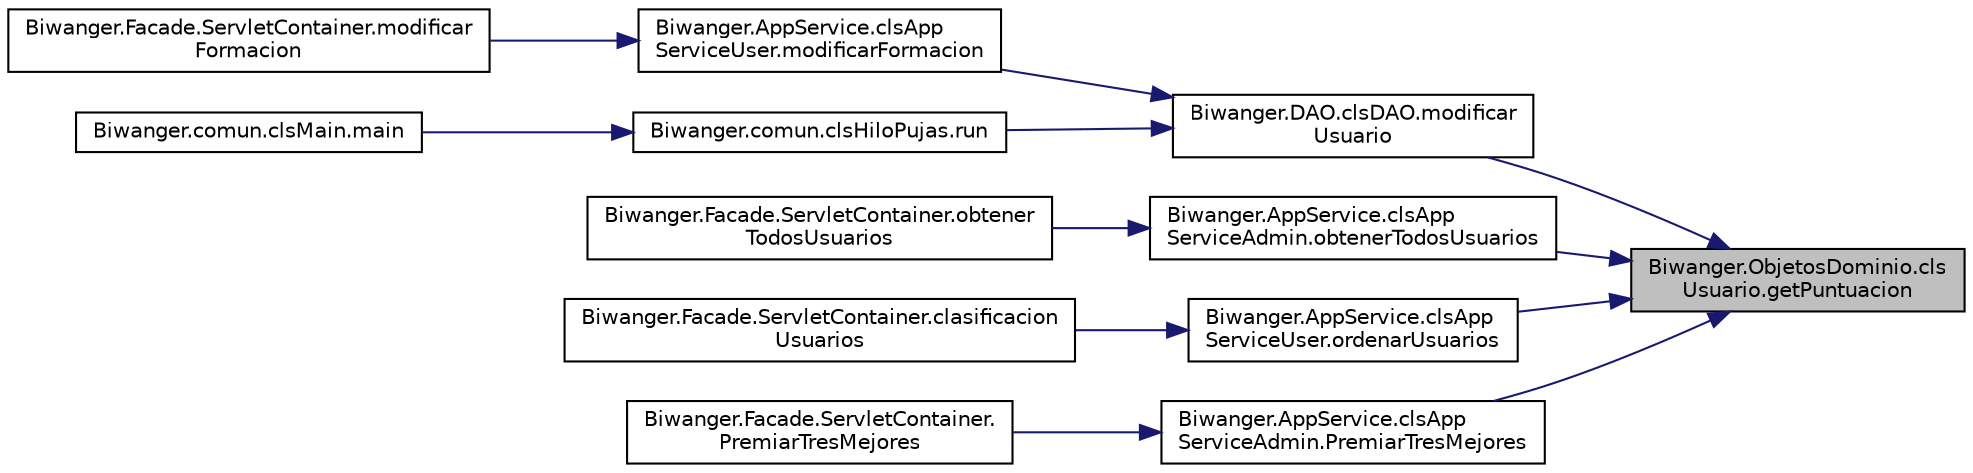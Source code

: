 digraph "Biwanger.ObjetosDominio.clsUsuario.getPuntuacion"
{
 // LATEX_PDF_SIZE
  edge [fontname="Helvetica",fontsize="10",labelfontname="Helvetica",labelfontsize="10"];
  node [fontname="Helvetica",fontsize="10",shape=record];
  rankdir="RL";
  Node1 [label="Biwanger.ObjetosDominio.cls\lUsuario.getPuntuacion",height=0.2,width=0.4,color="black", fillcolor="grey75", style="filled", fontcolor="black",tooltip=" "];
  Node1 -> Node2 [dir="back",color="midnightblue",fontsize="10",style="solid",fontname="Helvetica"];
  Node2 [label="Biwanger.DAO.clsDAO.modificar\lUsuario",height=0.2,width=0.4,color="black", fillcolor="white", style="filled",URL="$class_biwanger_1_1_d_a_o_1_1cls_d_a_o.html#a9023a1387d6ec5f85cdc4344bf54a557",tooltip=" "];
  Node2 -> Node3 [dir="back",color="midnightblue",fontsize="10",style="solid",fontname="Helvetica"];
  Node3 [label="Biwanger.AppService.clsApp\lServiceUser.modificarFormacion",height=0.2,width=0.4,color="black", fillcolor="white", style="filled",URL="$class_biwanger_1_1_app_service_1_1cls_app_service_user.html#a45ddc53a6dd70ce80584469e19be2399",tooltip=" "];
  Node3 -> Node4 [dir="back",color="midnightblue",fontsize="10",style="solid",fontname="Helvetica"];
  Node4 [label="Biwanger.Facade.ServletContainer.modificar\lFormacion",height=0.2,width=0.4,color="black", fillcolor="white", style="filled",URL="$class_biwanger_1_1_facade_1_1_servlet_container.html#a0bbfb12d162bb8805b0aa53179782cdb",tooltip=" "];
  Node2 -> Node5 [dir="back",color="midnightblue",fontsize="10",style="solid",fontname="Helvetica"];
  Node5 [label="Biwanger.comun.clsHiloPujas.run",height=0.2,width=0.4,color="black", fillcolor="white", style="filled",URL="$class_biwanger_1_1comun_1_1cls_hilo_pujas.html#a1081eef132d091c12bb08bf1eb2db1c1",tooltip=" "];
  Node5 -> Node6 [dir="back",color="midnightblue",fontsize="10",style="solid",fontname="Helvetica"];
  Node6 [label="Biwanger.comun.clsMain.main",height=0.2,width=0.4,color="black", fillcolor="white", style="filled",URL="$class_biwanger_1_1comun_1_1cls_main.html#a09e0032f856ff2123925717cef2db994",tooltip=" "];
  Node1 -> Node7 [dir="back",color="midnightblue",fontsize="10",style="solid",fontname="Helvetica"];
  Node7 [label="Biwanger.AppService.clsApp\lServiceAdmin.obtenerTodosUsuarios",height=0.2,width=0.4,color="black", fillcolor="white", style="filled",URL="$class_biwanger_1_1_app_service_1_1cls_app_service_admin.html#a67f15e33d0977f242cfa973f4b7eed5f",tooltip=" "];
  Node7 -> Node8 [dir="back",color="midnightblue",fontsize="10",style="solid",fontname="Helvetica"];
  Node8 [label="Biwanger.Facade.ServletContainer.obtener\lTodosUsuarios",height=0.2,width=0.4,color="black", fillcolor="white", style="filled",URL="$class_biwanger_1_1_facade_1_1_servlet_container.html#a6bda5929d72cf4e2012d67b20190ef02",tooltip=" "];
  Node1 -> Node9 [dir="back",color="midnightblue",fontsize="10",style="solid",fontname="Helvetica"];
  Node9 [label="Biwanger.AppService.clsApp\lServiceUser.ordenarUsuarios",height=0.2,width=0.4,color="black", fillcolor="white", style="filled",URL="$class_biwanger_1_1_app_service_1_1cls_app_service_user.html#a38521008bc663f48b1fe5d43d1065024",tooltip=" "];
  Node9 -> Node10 [dir="back",color="midnightblue",fontsize="10",style="solid",fontname="Helvetica"];
  Node10 [label="Biwanger.Facade.ServletContainer.clasificacion\lUsuarios",height=0.2,width=0.4,color="black", fillcolor="white", style="filled",URL="$class_biwanger_1_1_facade_1_1_servlet_container.html#a98a9d2c39fdc3f202df959454115d410",tooltip=" "];
  Node1 -> Node11 [dir="back",color="midnightblue",fontsize="10",style="solid",fontname="Helvetica"];
  Node11 [label="Biwanger.AppService.clsApp\lServiceAdmin.PremiarTresMejores",height=0.2,width=0.4,color="black", fillcolor="white", style="filled",URL="$class_biwanger_1_1_app_service_1_1cls_app_service_admin.html#a745d1a0c5ea706ffd97616cb4d2e0672",tooltip=" "];
  Node11 -> Node12 [dir="back",color="midnightblue",fontsize="10",style="solid",fontname="Helvetica"];
  Node12 [label="Biwanger.Facade.ServletContainer.\lPremiarTresMejores",height=0.2,width=0.4,color="black", fillcolor="white", style="filled",URL="$class_biwanger_1_1_facade_1_1_servlet_container.html#a8006bab79e1568517126c47868a90941",tooltip=" "];
}
